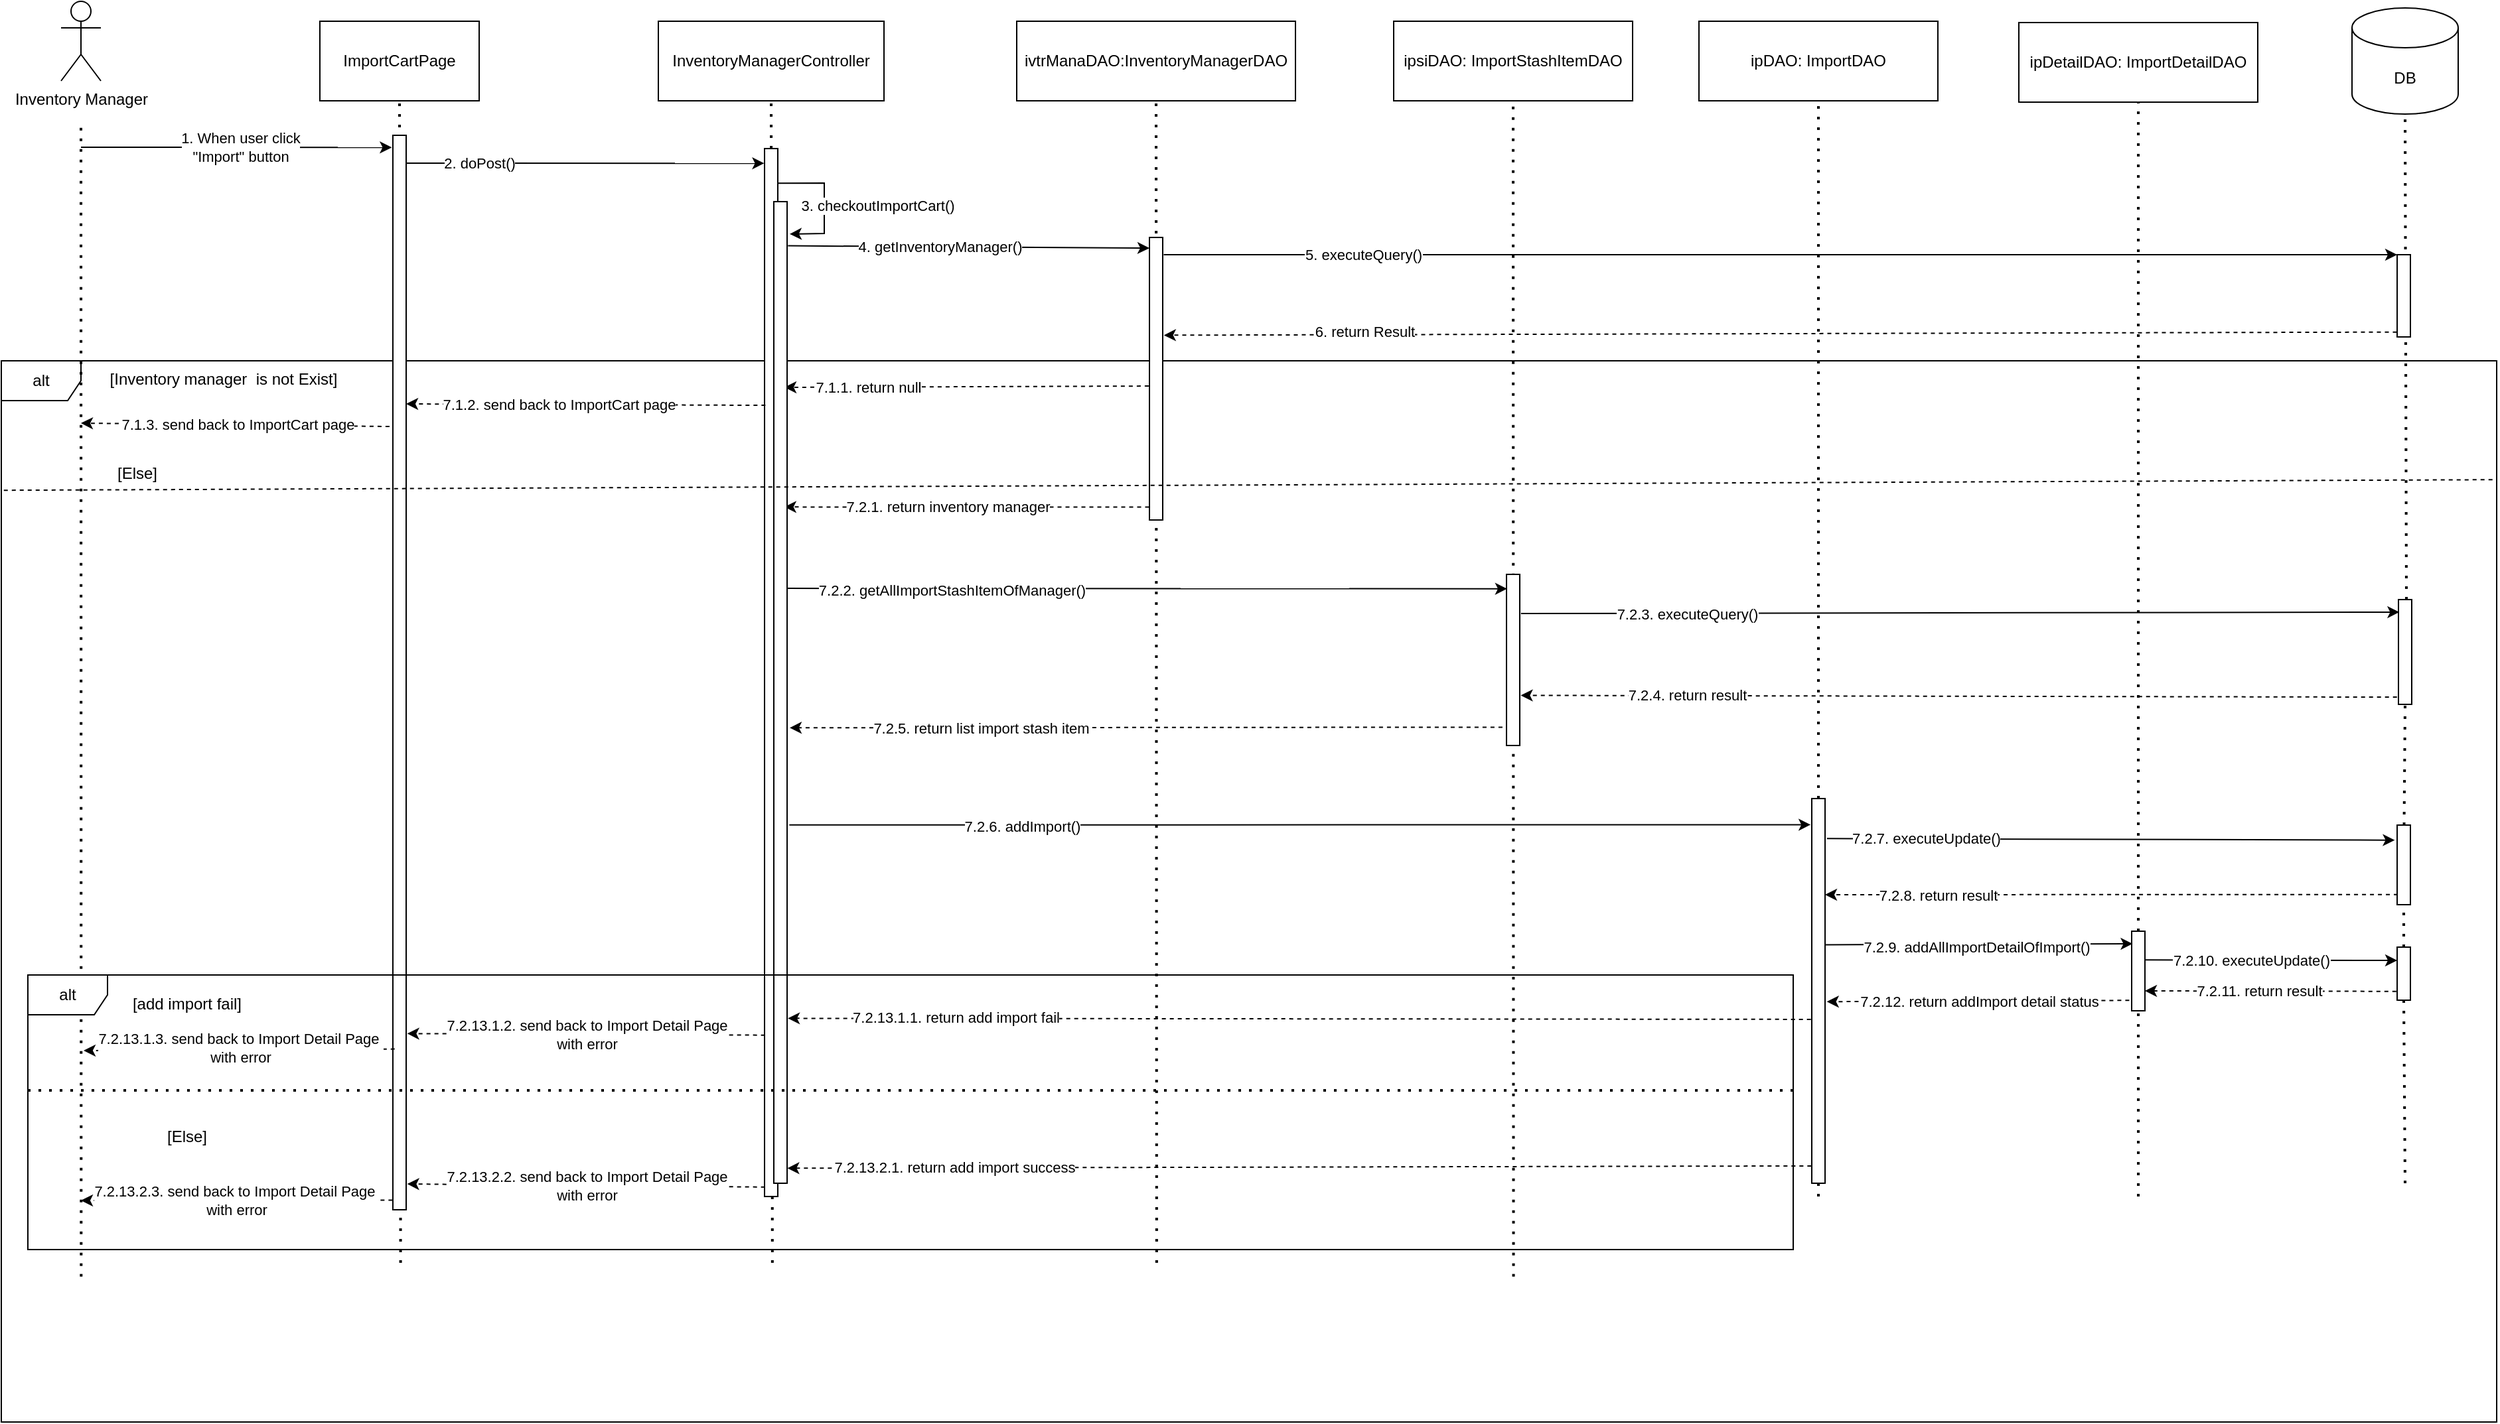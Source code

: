 <mxfile version="22.0.8" type="device">
  <diagram id="q-MbuWhYYtdjwNa4Wrbu" name="Page-1">
    <mxGraphModel dx="2600" dy="2015" grid="1" gridSize="10" guides="1" tooltips="1" connect="1" arrows="1" fold="1" page="1" pageScale="1" pageWidth="850" pageHeight="1100" math="0" shadow="0">
      <root>
        <mxCell id="0" />
        <mxCell id="1" parent="0" />
        <mxCell id="53" value="alt" style="shape=umlFrame;whiteSpace=wrap;html=1;" parent="1" vertex="1">
          <mxGeometry x="-40" y="250" width="1880" height="800" as="geometry" />
        </mxCell>
        <mxCell id="2" value="Inventory Manager" style="shape=umlActor;verticalLabelPosition=bottom;verticalAlign=top;html=1;outlineConnect=0;" parent="1" vertex="1">
          <mxGeometry x="5" y="-21" width="30" height="60" as="geometry" />
        </mxCell>
        <mxCell id="3" value="" style="endArrow=none;dashed=1;html=1;dashPattern=1 3;strokeWidth=2;exitX=0.032;exitY=0.863;exitDx=0;exitDy=0;exitPerimeter=0;" parent="1" edge="1" source="53">
          <mxGeometry width="50" height="50" relative="1" as="geometry">
            <mxPoint x="20" y="860" as="sourcePoint" />
            <mxPoint x="20" y="70" as="targetPoint" />
          </mxGeometry>
        </mxCell>
        <mxCell id="4" value="ImportCartPage" style="rounded=0;whiteSpace=wrap;html=1;" parent="1" vertex="1">
          <mxGeometry x="200" y="-6" width="120" height="60" as="geometry" />
        </mxCell>
        <mxCell id="6" value="" style="endArrow=none;dashed=1;html=1;dashPattern=1 3;strokeWidth=2;entryX=0.5;entryY=1;entryDx=0;entryDy=0;exitX=0.16;exitY=0.85;exitDx=0;exitDy=0;exitPerimeter=0;" parent="1" target="4" edge="1" source="53">
          <mxGeometry width="50" height="50" relative="1" as="geometry">
            <mxPoint x="260" y="850" as="sourcePoint" />
            <mxPoint x="259.52" y="130" as="targetPoint" />
          </mxGeometry>
        </mxCell>
        <mxCell id="7" value="1. When user click &lt;br&gt;&quot;Import&quot; button" style="endArrow=classic;html=1;entryX=-0.081;entryY=0.005;entryDx=0;entryDy=0;entryPerimeter=0;" parent="1" edge="1">
          <mxGeometry x="0.024" width="50" height="50" relative="1" as="geometry">
            <mxPoint x="20" y="89" as="sourcePoint" />
            <mxPoint x="254.19" y="89.165" as="targetPoint" />
            <mxPoint as="offset" />
          </mxGeometry>
        </mxCell>
        <mxCell id="8" value="InventoryManagerController" style="rounded=0;whiteSpace=wrap;html=1;" parent="1" vertex="1">
          <mxGeometry x="455" y="-6" width="170" height="60" as="geometry" />
        </mxCell>
        <mxCell id="9" value="ivtrManaDAO:InventoryManagerDAO" style="rounded=0;whiteSpace=wrap;html=1;" parent="1" vertex="1">
          <mxGeometry x="725" y="-6" width="210" height="60" as="geometry" />
        </mxCell>
        <mxCell id="10" value="ipsiDAO: ImportStashItemDAO" style="rounded=0;whiteSpace=wrap;html=1;" parent="1" vertex="1">
          <mxGeometry x="1009" y="-6" width="180" height="60" as="geometry" />
        </mxCell>
        <mxCell id="12" value="DB" style="shape=cylinder3;whiteSpace=wrap;html=1;boundedLbl=1;backgroundOutline=1;size=15;" parent="1" vertex="1">
          <mxGeometry x="1731" y="-16" width="80" height="80" as="geometry" />
        </mxCell>
        <mxCell id="13" value="" style="rounded=0;whiteSpace=wrap;html=1;" parent="1" vertex="1">
          <mxGeometry x="255" y="80" width="10" height="810" as="geometry" />
        </mxCell>
        <mxCell id="14" value="" style="endArrow=none;dashed=1;html=1;dashPattern=1 3;strokeWidth=2;entryX=0.5;entryY=1;entryDx=0;entryDy=0;exitX=0.309;exitY=0.85;exitDx=0;exitDy=0;exitPerimeter=0;" parent="1" target="8" edge="1" source="53">
          <mxGeometry width="50" height="50" relative="1" as="geometry">
            <mxPoint x="540" y="870" as="sourcePoint" />
            <mxPoint x="539.73" y="120" as="targetPoint" />
          </mxGeometry>
        </mxCell>
        <mxCell id="15" value="" style="endArrow=none;dashed=1;html=1;dashPattern=1 3;strokeWidth=2;entryX=0.5;entryY=1;entryDx=0;entryDy=0;exitX=0.463;exitY=0.85;exitDx=0;exitDy=0;exitPerimeter=0;" parent="1" target="9" edge="1" source="53">
          <mxGeometry width="50" height="50" relative="1" as="geometry">
            <mxPoint x="830" y="860" as="sourcePoint" />
            <mxPoint x="829.95" y="130" as="targetPoint" />
          </mxGeometry>
        </mxCell>
        <mxCell id="16" value="" style="endArrow=none;dashed=1;html=1;dashPattern=1 3;strokeWidth=2;entryX=0.5;entryY=1;entryDx=0;entryDy=0;exitX=0.606;exitY=0.863;exitDx=0;exitDy=0;exitPerimeter=0;" parent="1" target="10" edge="1" source="53">
          <mxGeometry width="50" height="50" relative="1" as="geometry">
            <mxPoint x="1099.68" y="880" as="sourcePoint" />
            <mxPoint x="1100" y="120" as="targetPoint" />
          </mxGeometry>
        </mxCell>
        <mxCell id="17" value="" style="endArrow=none;dashed=1;html=1;dashPattern=1 3;strokeWidth=2;entryX=0.5;entryY=1;entryDx=0;entryDy=0;entryPerimeter=0;" parent="1" target="12" edge="1">
          <mxGeometry width="50" height="50" relative="1" as="geometry">
            <mxPoint x="1772" y="430" as="sourcePoint" />
            <mxPoint x="1772" y="120" as="targetPoint" />
          </mxGeometry>
        </mxCell>
        <mxCell id="18" value="" style="rounded=0;whiteSpace=wrap;html=1;" parent="1" vertex="1">
          <mxGeometry x="535" y="90" width="10" height="790" as="geometry" />
        </mxCell>
        <mxCell id="19" value="2. doPost()" style="endArrow=classic;html=1;entryX=-0.023;entryY=0.005;entryDx=0;entryDy=0;entryPerimeter=0;" parent="1" edge="1">
          <mxGeometry x="-0.593" width="50" height="50" relative="1" as="geometry">
            <mxPoint x="265" y="101.0" as="sourcePoint" />
            <mxPoint x="534.77" y="101.115" as="targetPoint" />
            <mxPoint as="offset" />
          </mxGeometry>
        </mxCell>
        <mxCell id="20" value="" style="rounded=0;whiteSpace=wrap;html=1;" parent="1" vertex="1">
          <mxGeometry x="825" y="157" width="10" height="213" as="geometry" />
        </mxCell>
        <mxCell id="21" value="4.&amp;nbsp;getInventoryManager()" style="endArrow=classic;html=1;exitX=1.067;exitY=0.045;exitDx=0;exitDy=0;exitPerimeter=0;" parent="1" source="Zld99kQidg25YX3PQMox-93" edge="1">
          <mxGeometry x="-0.164" width="50" height="50" relative="1" as="geometry">
            <mxPoint x="558.76" y="165.2" as="sourcePoint" />
            <mxPoint x="825" y="165" as="targetPoint" />
            <mxPoint as="offset" />
          </mxGeometry>
        </mxCell>
        <mxCell id="22" value="" style="rounded=0;whiteSpace=wrap;html=1;" parent="1" vertex="1">
          <mxGeometry x="1765" y="170" width="10" height="62" as="geometry" />
        </mxCell>
        <mxCell id="23" value="5. executeQuery()" style="endArrow=classic;html=1;entryX=0;entryY=0;entryDx=0;entryDy=0;exitX=1.078;exitY=0.061;exitDx=0;exitDy=0;exitPerimeter=0;" parent="1" source="20" target="22" edge="1">
          <mxGeometry x="-0.676" width="50" height="50" relative="1" as="geometry">
            <mxPoint x="850" y="170" as="sourcePoint" />
            <mxPoint x="1130" y="120" as="targetPoint" />
            <mxPoint as="offset" />
          </mxGeometry>
        </mxCell>
        <mxCell id="24" value="6. return Result" style="endArrow=classic;html=1;exitX=-0.026;exitY=0.941;exitDx=0;exitDy=0;exitPerimeter=0;dashed=1;entryX=1.089;entryY=0.346;entryDx=0;entryDy=0;entryPerimeter=0;" parent="1" source="22" target="20" edge="1">
          <mxGeometry x="0.674" y="-2" width="50" height="50" relative="1" as="geometry">
            <mxPoint x="810.0" y="241.883" as="sourcePoint" />
            <mxPoint x="850" y="230" as="targetPoint" />
            <mxPoint as="offset" />
          </mxGeometry>
        </mxCell>
        <mxCell id="25" value="7.1.1. return null" style="endArrow=classic;html=1;exitX=-0.056;exitY=0.526;exitDx=0;exitDy=0;exitPerimeter=0;dashed=1;" parent="1" source="20" edge="1">
          <mxGeometry x="0.536" width="50" height="50" relative="1" as="geometry">
            <mxPoint x="826.8" y="271.099" as="sourcePoint" />
            <mxPoint x="550" y="270" as="targetPoint" />
            <mxPoint as="offset" />
          </mxGeometry>
        </mxCell>
        <mxCell id="26" value="7.1.2. send back to ImportCart page" style="endArrow=classic;html=1;exitX=0.067;exitY=0.245;exitDx=0;exitDy=0;exitPerimeter=0;dashed=1;entryX=1;entryY=0.25;entryDx=0;entryDy=0;" parent="1" source="18" target="13" edge="1">
          <mxGeometry x="0.153" width="50" height="50" relative="1" as="geometry">
            <mxPoint x="529.75" y="286.099" as="sourcePoint" />
            <mxPoint x="270" y="286" as="targetPoint" />
            <mxPoint as="offset" />
          </mxGeometry>
        </mxCell>
        <mxCell id="27" value="7.1.3. send back to ImportCart page" style="endArrow=classic;html=1;exitX=-0.255;exitY=0.271;exitDx=0;exitDy=0;exitPerimeter=0;dashed=1;" parent="1" source="13" edge="1">
          <mxGeometry x="-0.023" width="50" height="50" relative="1" as="geometry">
            <mxPoint x="255.0" y="297.309" as="sourcePoint" />
            <mxPoint x="20" y="297" as="targetPoint" />
            <mxPoint x="-1" as="offset" />
          </mxGeometry>
        </mxCell>
        <mxCell id="28" value="7.2.1. return inventory manager" style="endArrow=classic;html=1;exitX=-0.02;exitY=0.423;exitDx=0;exitDy=0;exitPerimeter=0;dashed=1;entryX=1.487;entryY=0.342;entryDx=0;entryDy=0;entryPerimeter=0;" parent="1" target="18" edge="1">
          <mxGeometry x="0.106" width="50" height="50" relative="1" as="geometry">
            <mxPoint x="824.75" y="360.309" as="sourcePoint" />
            <mxPoint x="560" y="360" as="targetPoint" />
            <mxPoint as="offset" />
          </mxGeometry>
        </mxCell>
        <mxCell id="30" value="7.2.2. getAllImportStashItemOfManager()" style="endArrow=classic;html=1;exitX=1.054;exitY=0.394;exitDx=0;exitDy=0;exitPerimeter=0;entryX=0.046;entryY=0.084;entryDx=0;entryDy=0;entryPerimeter=0;" parent="1" source="Zld99kQidg25YX3PQMox-93" target="31" edge="1">
          <mxGeometry x="-0.545" y="-1" width="50" height="50" relative="1" as="geometry">
            <mxPoint x="549.7" y="421.6" as="sourcePoint" />
            <mxPoint x="1090" y="420" as="targetPoint" />
            <mxPoint as="offset" />
            <Array as="points" />
          </mxGeometry>
        </mxCell>
        <mxCell id="31" value="" style="rounded=0;whiteSpace=wrap;html=1;" parent="1" vertex="1">
          <mxGeometry x="1094" y="411" width="10" height="129" as="geometry" />
        </mxCell>
        <mxCell id="51" value="7.2.13.1.2. send back to Import Detail Page&lt;br&gt;with error" style="endArrow=classic;html=1;dashed=1;exitX=0.033;exitY=0.846;exitDx=0;exitDy=0;exitPerimeter=0;entryX=1.078;entryY=0.836;entryDx=0;entryDy=0;entryPerimeter=0;" parent="1" source="18" target="13" edge="1">
          <mxGeometry x="-0.001" width="50" height="50" relative="1" as="geometry">
            <mxPoint x="530" y="760" as="sourcePoint" />
            <mxPoint x="270" y="760" as="targetPoint" />
            <mxPoint as="offset" />
          </mxGeometry>
        </mxCell>
        <mxCell id="52" value="7.2.13.1.3. send back to Import Detail Page&amp;nbsp;&lt;br&gt;with error" style="endArrow=classic;html=1;dashed=1;exitX=-0.062;exitY=0.984;exitDx=0;exitDy=0;exitPerimeter=0;" parent="1" edge="1">
          <mxGeometry x="-0.007" y="-1" width="50" height="50" relative="1" as="geometry">
            <mxPoint x="256.38" y="768.8" as="sourcePoint" />
            <mxPoint x="22" y="770" as="targetPoint" />
            <mxPoint as="offset" />
          </mxGeometry>
        </mxCell>
        <mxCell id="54" value="[Inventory manager&amp;nbsp; is not Exist]" style="text;html=1;strokeColor=none;fillColor=none;align=center;verticalAlign=middle;whiteSpace=wrap;rounded=0;" parent="1" vertex="1">
          <mxGeometry x="35" y="248.5" width="185" height="30" as="geometry" />
        </mxCell>
        <mxCell id="57" value="[Else]" style="text;html=1;strokeColor=none;fillColor=none;align=center;verticalAlign=middle;whiteSpace=wrap;rounded=0;" parent="1" vertex="1">
          <mxGeometry x="35" y="320" width="55" height="30" as="geometry" />
        </mxCell>
        <mxCell id="Zld99kQidg25YX3PQMox-58" value="" style="endArrow=classic;html=1;rounded=0;entryX=0.07;entryY=0.12;entryDx=0;entryDy=0;entryPerimeter=0;exitX=1.096;exitY=0.229;exitDx=0;exitDy=0;exitPerimeter=0;" parent="1" target="38" edge="1" source="31">
          <mxGeometry width="50" height="50" relative="1" as="geometry">
            <mxPoint x="1110" y="440" as="sourcePoint" />
            <mxPoint x="1220" y="430" as="targetPoint" />
          </mxGeometry>
        </mxCell>
        <mxCell id="Zld99kQidg25YX3PQMox-60" value="7.2.3. executeQuery()" style="edgeLabel;html=1;align=center;verticalAlign=middle;resizable=0;points=[];" parent="Zld99kQidg25YX3PQMox-58" vertex="1" connectable="0">
          <mxGeometry x="0.203" y="-1" relative="1" as="geometry">
            <mxPoint x="-273" as="offset" />
          </mxGeometry>
        </mxCell>
        <mxCell id="38" value="" style="rounded=0;whiteSpace=wrap;html=1;" parent="1" vertex="1">
          <mxGeometry x="1766" y="430" width="10" height="79" as="geometry" />
        </mxCell>
        <mxCell id="Zld99kQidg25YX3PQMox-59" value="" style="endArrow=none;dashed=1;html=1;dashPattern=1 3;strokeWidth=2;entryX=0.5;entryY=1;entryDx=0;entryDy=0;entryPerimeter=0;" parent="1" source="Zld99kQidg25YX3PQMox-70" target="38" edge="1">
          <mxGeometry width="50" height="50" relative="1" as="geometry">
            <mxPoint x="1771" y="870" as="sourcePoint" />
            <mxPoint x="1771" y="120" as="targetPoint" />
          </mxGeometry>
        </mxCell>
        <mxCell id="Zld99kQidg25YX3PQMox-62" value="7.2.4. return result" style="endArrow=classic;html=1;dashed=1;entryX=1.173;entryY=0.707;entryDx=0;entryDy=0;entryPerimeter=0;exitX=-0.114;exitY=0.931;exitDx=0;exitDy=0;exitPerimeter=0;" parent="1" source="38" edge="1">
          <mxGeometry x="0.621" width="50" height="50" relative="1" as="geometry">
            <mxPoint x="1760" y="500" as="sourcePoint" />
            <mxPoint x="1104.73" y="502.203" as="targetPoint" />
            <mxPoint as="offset" />
          </mxGeometry>
        </mxCell>
        <mxCell id="Zld99kQidg25YX3PQMox-63" value="7.2.5. return list import stash item" style="endArrow=classic;html=1;exitX=-0.305;exitY=0.893;exitDx=0;exitDy=0;exitPerimeter=0;dashed=1;entryX=1.196;entryY=0.536;entryDx=0;entryDy=0;entryPerimeter=0;" parent="1" source="31" target="Zld99kQidg25YX3PQMox-93" edge="1">
          <mxGeometry x="0.464" width="50" height="50" relative="1" as="geometry">
            <mxPoint x="834.75" y="370.309" as="sourcePoint" />
            <mxPoint x="550" y="530" as="targetPoint" />
            <mxPoint as="offset" />
          </mxGeometry>
        </mxCell>
        <mxCell id="Zld99kQidg25YX3PQMox-64" value="ipDAO: ImportDAO" style="rounded=0;whiteSpace=wrap;html=1;" parent="1" vertex="1">
          <mxGeometry x="1239" y="-6" width="180" height="60" as="geometry" />
        </mxCell>
        <mxCell id="Zld99kQidg25YX3PQMox-65" value="" style="endArrow=none;dashed=1;html=1;dashPattern=1 3;strokeWidth=2;entryX=0.5;entryY=1;entryDx=0;entryDy=0;" parent="1" source="Zld99kQidg25YX3PQMox-67" target="Zld99kQidg25YX3PQMox-64" edge="1">
          <mxGeometry width="50" height="50" relative="1" as="geometry">
            <mxPoint x="1329" y="880" as="sourcePoint" />
            <mxPoint x="1109" y="120" as="targetPoint" />
          </mxGeometry>
        </mxCell>
        <mxCell id="Zld99kQidg25YX3PQMox-66" value="7.2.6. addImport()" style="endArrow=classic;html=1;exitX=1.168;exitY=0.635;exitDx=0;exitDy=0;exitPerimeter=0;entryX=-0.089;entryY=0.068;entryDx=0;entryDy=0;entryPerimeter=0;" parent="1" source="Zld99kQidg25YX3PQMox-93" target="Zld99kQidg25YX3PQMox-67" edge="1">
          <mxGeometry x="-0.545" y="-1" width="50" height="50" relative="1" as="geometry">
            <mxPoint x="555" y="432" as="sourcePoint" />
            <mxPoint x="1320" y="600" as="targetPoint" />
            <mxPoint as="offset" />
            <Array as="points" />
          </mxGeometry>
        </mxCell>
        <mxCell id="Zld99kQidg25YX3PQMox-68" value="" style="endArrow=none;dashed=1;html=1;dashPattern=1 3;strokeWidth=2;entryX=0.5;entryY=1;entryDx=0;entryDy=0;" parent="1" target="Zld99kQidg25YX3PQMox-67" edge="1">
          <mxGeometry width="50" height="50" relative="1" as="geometry">
            <mxPoint x="1329" y="880" as="sourcePoint" />
            <mxPoint x="1329" y="110" as="targetPoint" />
          </mxGeometry>
        </mxCell>
        <mxCell id="Zld99kQidg25YX3PQMox-67" value="" style="rounded=0;whiteSpace=wrap;html=1;" parent="1" vertex="1">
          <mxGeometry x="1324" y="580" width="10" height="290" as="geometry" />
        </mxCell>
        <mxCell id="Zld99kQidg25YX3PQMox-69" value="" style="endArrow=classic;html=1;rounded=0;exitX=1.14;exitY=0.104;exitDx=0;exitDy=0;entryX=-0.176;entryY=0.189;entryDx=0;entryDy=0;entryPerimeter=0;exitPerimeter=0;" parent="1" source="Zld99kQidg25YX3PQMox-67" target="Zld99kQidg25YX3PQMox-70" edge="1">
          <mxGeometry width="50" height="50" relative="1" as="geometry">
            <mxPoint x="1550" y="670" as="sourcePoint" />
            <mxPoint x="1600" y="620" as="targetPoint" />
          </mxGeometry>
        </mxCell>
        <mxCell id="Zld99kQidg25YX3PQMox-72" value="7.2.7. executeUpdate()" style="edgeLabel;html=1;align=center;verticalAlign=middle;resizable=0;points=[];" parent="Zld99kQidg25YX3PQMox-69" vertex="1" connectable="0">
          <mxGeometry x="-0.27" y="1" relative="1" as="geometry">
            <mxPoint x="-82" as="offset" />
          </mxGeometry>
        </mxCell>
        <mxCell id="Zld99kQidg25YX3PQMox-71" value="" style="endArrow=none;dashed=1;html=1;dashPattern=1 3;strokeWidth=2;entryX=0.5;entryY=1;entryDx=0;entryDy=0;entryPerimeter=0;" parent="1" source="Zld99kQidg25YX3PQMox-84" target="Zld99kQidg25YX3PQMox-70" edge="1">
          <mxGeometry width="50" height="50" relative="1" as="geometry">
            <mxPoint x="1771" y="870" as="sourcePoint" />
            <mxPoint x="1771" y="509" as="targetPoint" />
          </mxGeometry>
        </mxCell>
        <mxCell id="Zld99kQidg25YX3PQMox-70" value="" style="rounded=0;whiteSpace=wrap;html=1;" parent="1" vertex="1">
          <mxGeometry x="1765" y="600" width="10" height="60" as="geometry" />
        </mxCell>
        <mxCell id="Zld99kQidg25YX3PQMox-73" value="" style="endArrow=classic;html=1;rounded=0;exitX=0.053;exitY=0.872;exitDx=0;exitDy=0;exitPerimeter=0;dashed=1;entryX=1;entryY=0.25;entryDx=0;entryDy=0;" parent="1" source="Zld99kQidg25YX3PQMox-70" target="Zld99kQidg25YX3PQMox-67" edge="1">
          <mxGeometry width="50" height="50" relative="1" as="geometry">
            <mxPoint x="1500" y="600" as="sourcePoint" />
            <mxPoint x="1338" y="655" as="targetPoint" />
          </mxGeometry>
        </mxCell>
        <mxCell id="Zld99kQidg25YX3PQMox-74" value="7.2.8. return result" style="edgeLabel;html=1;align=center;verticalAlign=middle;resizable=0;points=[];" parent="Zld99kQidg25YX3PQMox-73" vertex="1" connectable="0">
          <mxGeometry x="0.726" relative="1" as="geometry">
            <mxPoint x="26" as="offset" />
          </mxGeometry>
        </mxCell>
        <mxCell id="Zld99kQidg25YX3PQMox-79" value="ipDetailDAO: ImportDetailDAO" style="rounded=0;whiteSpace=wrap;html=1;" parent="1" vertex="1">
          <mxGeometry x="1480" y="-5" width="180" height="60" as="geometry" />
        </mxCell>
        <mxCell id="Zld99kQidg25YX3PQMox-80" value="" style="endArrow=none;dashed=1;html=1;dashPattern=1 3;strokeWidth=2;entryX=0.5;entryY=1;entryDx=0;entryDy=0;" parent="1" target="Zld99kQidg25YX3PQMox-79" edge="1">
          <mxGeometry width="50" height="50" relative="1" as="geometry">
            <mxPoint x="1570" y="880" as="sourcePoint" />
            <mxPoint x="1339" y="120" as="targetPoint" />
          </mxGeometry>
        </mxCell>
        <mxCell id="Zld99kQidg25YX3PQMox-81" value="" style="rounded=0;whiteSpace=wrap;html=1;" parent="1" vertex="1">
          <mxGeometry x="1565" y="680" width="10" height="60" as="geometry" />
        </mxCell>
        <mxCell id="Zld99kQidg25YX3PQMox-82" value="" style="endArrow=classic;html=1;rounded=0;exitX=0.975;exitY=0.38;exitDx=0;exitDy=0;exitPerimeter=0;entryX=0.074;entryY=0.158;entryDx=0;entryDy=0;entryPerimeter=0;" parent="1" source="Zld99kQidg25YX3PQMox-67" target="Zld99kQidg25YX3PQMox-81" edge="1">
          <mxGeometry width="50" height="50" relative="1" as="geometry">
            <mxPoint x="1400" y="730" as="sourcePoint" />
            <mxPoint x="1450" y="680" as="targetPoint" />
          </mxGeometry>
        </mxCell>
        <mxCell id="Zld99kQidg25YX3PQMox-83" value="7.2.9.&amp;nbsp;addAllImportDetailOfImport()" style="edgeLabel;html=1;align=center;verticalAlign=middle;resizable=0;points=[];" parent="Zld99kQidg25YX3PQMox-82" vertex="1" connectable="0">
          <mxGeometry x="-0.474" y="-2" relative="1" as="geometry">
            <mxPoint x="53" as="offset" />
          </mxGeometry>
        </mxCell>
        <mxCell id="Zld99kQidg25YX3PQMox-85" value="" style="endArrow=none;dashed=1;html=1;dashPattern=1 3;strokeWidth=2;entryX=0.5;entryY=1;entryDx=0;entryDy=0;entryPerimeter=0;" parent="1" target="Zld99kQidg25YX3PQMox-84" edge="1">
          <mxGeometry width="50" height="50" relative="1" as="geometry">
            <mxPoint x="1771" y="870" as="sourcePoint" />
            <mxPoint x="1770" y="660" as="targetPoint" />
          </mxGeometry>
        </mxCell>
        <mxCell id="Zld99kQidg25YX3PQMox-84" value="" style="rounded=0;whiteSpace=wrap;html=1;" parent="1" vertex="1">
          <mxGeometry x="1765" y="692" width="10" height="40" as="geometry" />
        </mxCell>
        <mxCell id="Zld99kQidg25YX3PQMox-86" value="" style="endArrow=classic;html=1;rounded=0;exitX=1.019;exitY=0.361;exitDx=0;exitDy=0;exitPerimeter=0;entryX=0;entryY=0.25;entryDx=0;entryDy=0;" parent="1" source="Zld99kQidg25YX3PQMox-81" target="Zld99kQidg25YX3PQMox-84" edge="1">
          <mxGeometry width="50" height="50" relative="1" as="geometry">
            <mxPoint x="1640" y="770" as="sourcePoint" />
            <mxPoint x="1690" y="720" as="targetPoint" />
          </mxGeometry>
        </mxCell>
        <mxCell id="Zld99kQidg25YX3PQMox-87" value="7.2.10. executeUpdate()" style="edgeLabel;html=1;align=center;verticalAlign=middle;resizable=0;points=[];" parent="Zld99kQidg25YX3PQMox-86" vertex="1" connectable="0">
          <mxGeometry x="-0.491" relative="1" as="geometry">
            <mxPoint x="31" as="offset" />
          </mxGeometry>
        </mxCell>
        <mxCell id="Zld99kQidg25YX3PQMox-89" value="" style="endArrow=classic;html=1;rounded=0;exitX=-0.061;exitY=0.834;exitDx=0;exitDy=0;entryX=1;entryY=0.75;entryDx=0;entryDy=0;dashed=1;exitPerimeter=0;" parent="1" source="Zld99kQidg25YX3PQMox-84" target="Zld99kQidg25YX3PQMox-81" edge="1">
          <mxGeometry width="50" height="50" relative="1" as="geometry">
            <mxPoint x="1610" y="720" as="sourcePoint" />
            <mxPoint x="1660" y="670" as="targetPoint" />
          </mxGeometry>
        </mxCell>
        <mxCell id="Zld99kQidg25YX3PQMox-90" value="7.2.11. return result" style="edgeLabel;html=1;align=center;verticalAlign=middle;resizable=0;points=[];" parent="Zld99kQidg25YX3PQMox-89" vertex="1" connectable="0">
          <mxGeometry x="0.477" relative="1" as="geometry">
            <mxPoint x="36" as="offset" />
          </mxGeometry>
        </mxCell>
        <mxCell id="Zld99kQidg25YX3PQMox-91" value="" style="endArrow=classic;html=1;rounded=0;exitX=-0.179;exitY=0.869;exitDx=0;exitDy=0;exitPerimeter=0;entryX=1.135;entryY=0.528;entryDx=0;entryDy=0;entryPerimeter=0;dashed=1;" parent="1" source="Zld99kQidg25YX3PQMox-81" target="Zld99kQidg25YX3PQMox-67" edge="1">
          <mxGeometry width="50" height="50" relative="1" as="geometry">
            <mxPoint x="1480" y="710" as="sourcePoint" />
            <mxPoint x="1530" y="660" as="targetPoint" />
          </mxGeometry>
        </mxCell>
        <mxCell id="Zld99kQidg25YX3PQMox-92" value="7.2.12. return addImport detail status" style="edgeLabel;html=1;align=center;verticalAlign=middle;resizable=0;points=[];" parent="Zld99kQidg25YX3PQMox-91" vertex="1" connectable="0">
          <mxGeometry x="0.221" relative="1" as="geometry">
            <mxPoint x="26" as="offset" />
          </mxGeometry>
        </mxCell>
        <mxCell id="Zld99kQidg25YX3PQMox-93" value="" style="rounded=0;whiteSpace=wrap;html=1;" parent="1" vertex="1">
          <mxGeometry x="542" y="130" width="10" height="740" as="geometry" />
        </mxCell>
        <mxCell id="Zld99kQidg25YX3PQMox-95" value="" style="endArrow=classic;html=1;rounded=0;exitX=-0.067;exitY=0.574;exitDx=0;exitDy=0;exitPerimeter=0;entryX=1.054;entryY=0.832;entryDx=0;entryDy=0;entryPerimeter=0;dashed=1;" parent="1" source="Zld99kQidg25YX3PQMox-67" target="Zld99kQidg25YX3PQMox-93" edge="1">
          <mxGeometry width="50" height="50" relative="1" as="geometry">
            <mxPoint x="1100" y="750" as="sourcePoint" />
            <mxPoint x="1150" y="700" as="targetPoint" />
          </mxGeometry>
        </mxCell>
        <mxCell id="Zld99kQidg25YX3PQMox-96" value="7.2.13.1.1. return add import fail" style="edgeLabel;html=1;align=center;verticalAlign=middle;resizable=0;points=[];" parent="Zld99kQidg25YX3PQMox-95" vertex="1" connectable="0">
          <mxGeometry x="0.674" y="-1" relative="1" as="geometry">
            <mxPoint as="offset" />
          </mxGeometry>
        </mxCell>
        <mxCell id="Zld99kQidg25YX3PQMox-97" value="" style="endArrow=classic;html=1;rounded=0;entryX=1.194;entryY=0.033;entryDx=0;entryDy=0;entryPerimeter=0;exitX=1.008;exitY=0.033;exitDx=0;exitDy=0;exitPerimeter=0;" parent="1" source="18" target="Zld99kQidg25YX3PQMox-93" edge="1">
          <mxGeometry width="50" height="50" relative="1" as="geometry">
            <mxPoint x="350" y="130" as="sourcePoint" />
            <mxPoint x="400" y="80" as="targetPoint" />
            <Array as="points">
              <mxPoint x="580" y="116" />
              <mxPoint x="580" y="154" />
            </Array>
          </mxGeometry>
        </mxCell>
        <mxCell id="Zld99kQidg25YX3PQMox-98" value="3. checkoutImportCart()" style="edgeLabel;html=1;align=center;verticalAlign=middle;resizable=0;points=[];" parent="Zld99kQidg25YX3PQMox-97" vertex="1" connectable="0">
          <mxGeometry x="0.044" y="-1" relative="1" as="geometry">
            <mxPoint x="41" as="offset" />
          </mxGeometry>
        </mxCell>
        <mxCell id="58" value="" style="endArrow=none;dashed=1;html=1;rounded=0;exitX=0.001;exitY=0.122;exitDx=0;exitDy=0;exitPerimeter=0;entryX=1;entryY=0.112;entryDx=0;entryDy=0;entryPerimeter=0;" parent="1" source="53" target="53" edge="1">
          <mxGeometry width="50" height="50" relative="1" as="geometry">
            <mxPoint x="400" y="400" as="sourcePoint" />
            <mxPoint x="1390" y="310" as="targetPoint" />
          </mxGeometry>
        </mxCell>
        <mxCell id="yOo11Mh1CJs3NW2PblRo-59" value="" style="endArrow=classic;html=1;rounded=0;exitX=-0.033;exitY=0.955;exitDx=0;exitDy=0;exitPerimeter=0;entryX=1.717;entryY=0.973;entryDx=0;entryDy=0;entryPerimeter=0;dashed=1;" edge="1" parent="1" source="Zld99kQidg25YX3PQMox-67" target="18">
          <mxGeometry width="50" height="50" relative="1" as="geometry">
            <mxPoint x="1333" y="756" as="sourcePoint" />
            <mxPoint x="563" y="756" as="targetPoint" />
          </mxGeometry>
        </mxCell>
        <mxCell id="yOo11Mh1CJs3NW2PblRo-60" value="7.2.13.2.1. return add import success" style="edgeLabel;html=1;align=center;verticalAlign=middle;resizable=0;points=[];" vertex="1" connectable="0" parent="yOo11Mh1CJs3NW2PblRo-59">
          <mxGeometry x="0.674" y="-1" relative="1" as="geometry">
            <mxPoint as="offset" />
          </mxGeometry>
        </mxCell>
        <mxCell id="yOo11Mh1CJs3NW2PblRo-61" value="7.2.13.2.2. send back to Import Detail Page&lt;br&gt;with error" style="endArrow=classic;html=1;dashed=1;exitX=0.033;exitY=0.991;exitDx=0;exitDy=0;exitPerimeter=0;entryX=1.076;entryY=0.976;entryDx=0;entryDy=0;entryPerimeter=0;" edge="1" parent="1" source="18" target="13">
          <mxGeometry x="-0.001" width="50" height="50" relative="1" as="geometry">
            <mxPoint x="545" y="768" as="sourcePoint" />
            <mxPoint x="276" y="767" as="targetPoint" />
            <mxPoint as="offset" />
          </mxGeometry>
        </mxCell>
        <mxCell id="yOo11Mh1CJs3NW2PblRo-62" value="7.2.13.2.3. send back to Import Detail Page&amp;nbsp;&lt;br&gt;with error" style="endArrow=classic;html=1;dashed=1;exitX=-0.032;exitY=0.991;exitDx=0;exitDy=0;exitPerimeter=0;" edge="1" parent="1" source="13">
          <mxGeometry width="50" height="50" relative="1" as="geometry">
            <mxPoint x="266.38" y="778.8" as="sourcePoint" />
            <mxPoint x="20" y="883" as="targetPoint" />
            <mxPoint as="offset" />
          </mxGeometry>
        </mxCell>
        <mxCell id="yOo11Mh1CJs3NW2PblRo-63" value="alt" style="shape=umlFrame;whiteSpace=wrap;html=1;pointerEvents=0;" vertex="1" parent="1">
          <mxGeometry x="-20" y="713" width="1330" height="207" as="geometry" />
        </mxCell>
        <mxCell id="yOo11Mh1CJs3NW2PblRo-64" value="[add import fail]" style="text;html=1;strokeColor=none;fillColor=none;align=center;verticalAlign=middle;whiteSpace=wrap;rounded=0;" vertex="1" parent="1">
          <mxGeometry x="50" y="720" width="100" height="30" as="geometry" />
        </mxCell>
        <mxCell id="yOo11Mh1CJs3NW2PblRo-65" value="[Else]" style="text;html=1;strokeColor=none;fillColor=none;align=center;verticalAlign=middle;whiteSpace=wrap;rounded=0;" vertex="1" parent="1">
          <mxGeometry x="50" y="820" width="100" height="30" as="geometry" />
        </mxCell>
        <mxCell id="yOo11Mh1CJs3NW2PblRo-66" value="" style="endArrow=none;dashed=1;html=1;dashPattern=1 3;strokeWidth=2;rounded=0;" edge="1" parent="1">
          <mxGeometry width="50" height="50" relative="1" as="geometry">
            <mxPoint x="-20" y="800" as="sourcePoint" />
            <mxPoint x="1310" y="800" as="targetPoint" />
          </mxGeometry>
        </mxCell>
      </root>
    </mxGraphModel>
  </diagram>
</mxfile>
